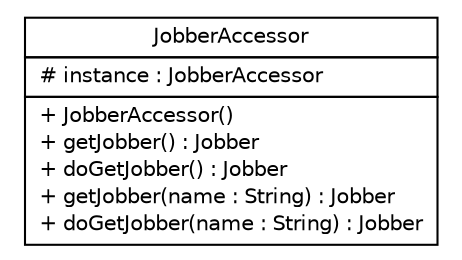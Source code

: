 #!/usr/local/bin/dot
#
# Class diagram 
# Generated by UMLGraph version R5_6 (http://www.umlgraph.org/)
#

digraph G {
	edge [fontname="Helvetica",fontsize=10,labelfontname="Helvetica",labelfontsize=10];
	node [fontname="Helvetica",fontsize=10,shape=plaintext];
	nodesep=0.25;
	ranksep=0.5;
	// sorcer.service.jobber.JobberAccessor
	c33020 [label=<<table title="sorcer.service.jobber.JobberAccessor" border="0" cellborder="1" cellspacing="0" cellpadding="2" port="p" href="./JobberAccessor.html">
		<tr><td><table border="0" cellspacing="0" cellpadding="1">
<tr><td align="center" balign="center"> JobberAccessor </td></tr>
		</table></td></tr>
		<tr><td><table border="0" cellspacing="0" cellpadding="1">
<tr><td align="left" balign="left"> # instance : JobberAccessor </td></tr>
		</table></td></tr>
		<tr><td><table border="0" cellspacing="0" cellpadding="1">
<tr><td align="left" balign="left"> + JobberAccessor() </td></tr>
<tr><td align="left" balign="left"> + getJobber() : Jobber </td></tr>
<tr><td align="left" balign="left"> + doGetJobber() : Jobber </td></tr>
<tr><td align="left" balign="left"> + getJobber(name : String) : Jobber </td></tr>
<tr><td align="left" balign="left"> + doGetJobber(name : String) : Jobber </td></tr>
		</table></td></tr>
		</table>>, URL="./JobberAccessor.html", fontname="Helvetica", fontcolor="black", fontsize=10.0];
}

